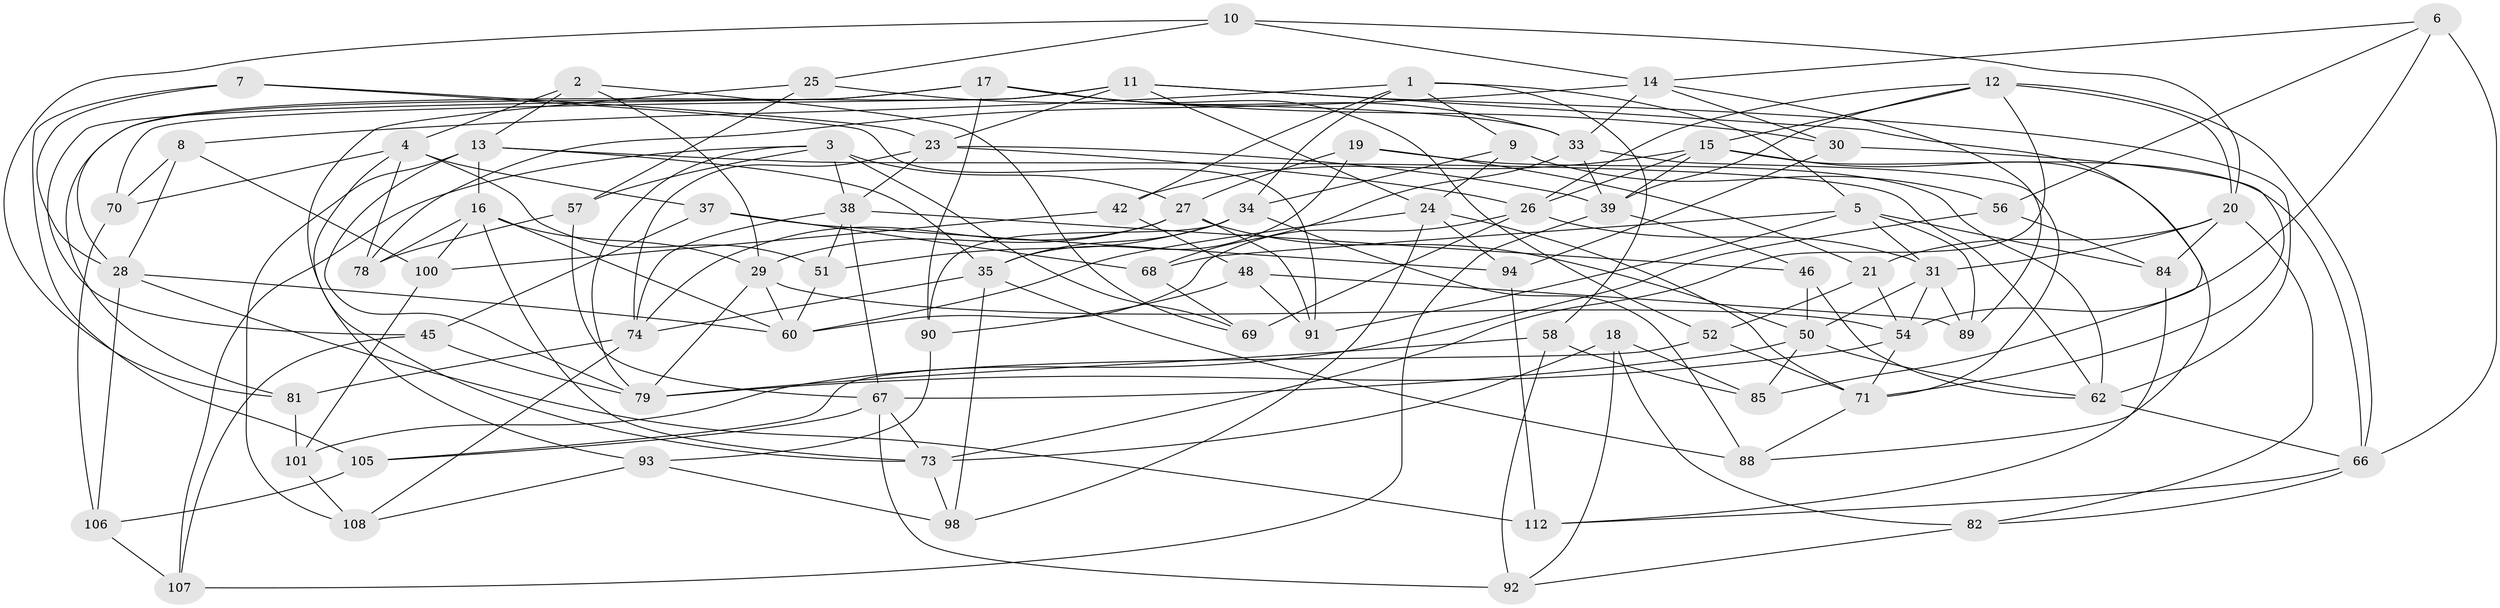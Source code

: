 // original degree distribution, {4: 1.0}
// Generated by graph-tools (version 1.1) at 2025/11/02/27/25 16:11:45]
// undirected, 78 vertices, 190 edges
graph export_dot {
graph [start="1"]
  node [color=gray90,style=filled];
  1 [super="+22"];
  2;
  3 [super="+109"];
  4 [super="+41"];
  5 [super="+43"];
  6;
  7;
  8;
  9;
  10;
  11 [super="+110"];
  12 [super="+103"];
  13 [super="+40"];
  14 [super="+44"];
  15 [super="+97"];
  16 [super="+72"];
  17 [super="+32"];
  18;
  19;
  20 [super="+47"];
  21;
  23 [super="+111"];
  24 [super="+63"];
  25;
  26 [super="+80"];
  27 [super="+83"];
  28 [super="+86"];
  29 [super="+36"];
  30;
  31 [super="+53"];
  33 [super="+95"];
  34 [super="+49"];
  35 [super="+64"];
  37;
  38 [super="+61"];
  39 [super="+55"];
  42;
  45;
  46;
  48;
  50 [super="+76"];
  51;
  52;
  54 [super="+59"];
  56;
  57;
  58;
  60 [super="+65"];
  62 [super="+102"];
  66 [super="+104"];
  67 [super="+99"];
  68;
  69;
  70;
  71 [super="+87"];
  73 [super="+75"];
  74 [super="+77"];
  78;
  79 [super="+96"];
  81;
  82;
  84;
  85;
  88;
  89;
  90;
  91;
  92;
  93;
  94;
  98;
  100;
  101;
  105;
  106;
  107;
  108;
  112;
  1 -- 58;
  1 -- 5;
  1 -- 8;
  1 -- 42;
  1 -- 9;
  1 -- 34;
  2 -- 29;
  2 -- 13;
  2 -- 69;
  2 -- 4;
  3 -- 69;
  3 -- 79;
  3 -- 107;
  3 -- 57;
  3 -- 27;
  3 -- 38;
  4 -- 78;
  4 -- 70;
  4 -- 93;
  4 -- 51;
  4 -- 37;
  5 -- 68;
  5 -- 89;
  5 -- 91;
  5 -- 84;
  5 -- 31;
  6 -- 56;
  6 -- 66;
  6 -- 14;
  6 -- 54;
  7 -- 105;
  7 -- 91;
  7 -- 23;
  7 -- 28;
  8 -- 70;
  8 -- 100;
  8 -- 28;
  9 -- 34;
  9 -- 56;
  9 -- 24;
  10 -- 20;
  10 -- 14;
  10 -- 81;
  10 -- 25;
  11 -- 70;
  11 -- 85;
  11 -- 81;
  11 -- 24;
  11 -- 62;
  11 -- 23;
  12 -- 66;
  12 -- 26;
  12 -- 20;
  12 -- 73;
  12 -- 39;
  12 -- 15;
  13 -- 108;
  13 -- 62;
  13 -- 35;
  13 -- 79;
  13 -- 16;
  14 -- 78;
  14 -- 89;
  14 -- 33;
  14 -- 30;
  15 -- 39;
  15 -- 42;
  15 -- 88;
  15 -- 26;
  15 -- 66;
  16 -- 78;
  16 -- 60;
  16 -- 73;
  16 -- 100;
  16 -- 29;
  17 -- 28;
  17 -- 90;
  17 -- 30;
  17 -- 52;
  17 -- 45;
  17 -- 33;
  18 -- 82;
  18 -- 73;
  18 -- 85;
  18 -- 92;
  19 -- 21;
  19 -- 35;
  19 -- 62;
  19 -- 27;
  20 -- 21;
  20 -- 82;
  20 -- 84;
  20 -- 31;
  21 -- 54;
  21 -- 52;
  23 -- 39;
  23 -- 74;
  23 -- 38;
  23 -- 26;
  24 -- 60;
  24 -- 98;
  24 -- 94;
  24 -- 71;
  25 -- 57;
  25 -- 33;
  25 -- 73;
  26 -- 69;
  26 -- 60;
  26 -- 31;
  27 -- 91;
  27 -- 74;
  27 -- 29;
  27 -- 50;
  28 -- 106;
  28 -- 112;
  28 -- 60;
  29 -- 60;
  29 -- 54;
  29 -- 79;
  30 -- 94;
  30 -- 71;
  31 -- 54;
  31 -- 89;
  31 -- 50;
  33 -- 71;
  33 -- 39;
  33 -- 68;
  34 -- 90;
  34 -- 35;
  34 -- 88;
  34 -- 51;
  35 -- 74;
  35 -- 88;
  35 -- 98;
  37 -- 68;
  37 -- 45;
  37 -- 94;
  38 -- 51;
  38 -- 74;
  38 -- 46;
  38 -- 67;
  39 -- 107;
  39 -- 46;
  42 -- 48;
  42 -- 100;
  45 -- 107;
  45 -- 79;
  46 -- 62;
  46 -- 50;
  48 -- 89;
  48 -- 90;
  48 -- 91;
  50 -- 85;
  50 -- 62;
  50 -- 67;
  51 -- 60;
  52 -- 105;
  52 -- 71;
  54 -- 71;
  54 -- 79;
  56 -- 84;
  56 -- 101;
  57 -- 78;
  57 -- 67;
  58 -- 85;
  58 -- 92;
  58 -- 79;
  62 -- 66;
  66 -- 112;
  66 -- 82;
  67 -- 105;
  67 -- 73;
  67 -- 92;
  68 -- 69;
  70 -- 106;
  71 -- 88;
  73 -- 98;
  74 -- 108;
  74 -- 81;
  81 -- 101;
  82 -- 92;
  84 -- 112;
  90 -- 93;
  93 -- 108;
  93 -- 98;
  94 -- 112;
  100 -- 101;
  101 -- 108;
  105 -- 106;
  106 -- 107;
}
